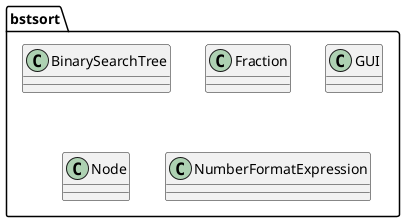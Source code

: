 @startuml
class bstsort.BinarySearchTree
class bstsort.Fraction
class bstsort.GUI
class bstsort.Node
class bstsort.NumberFormatExpression
@enduml